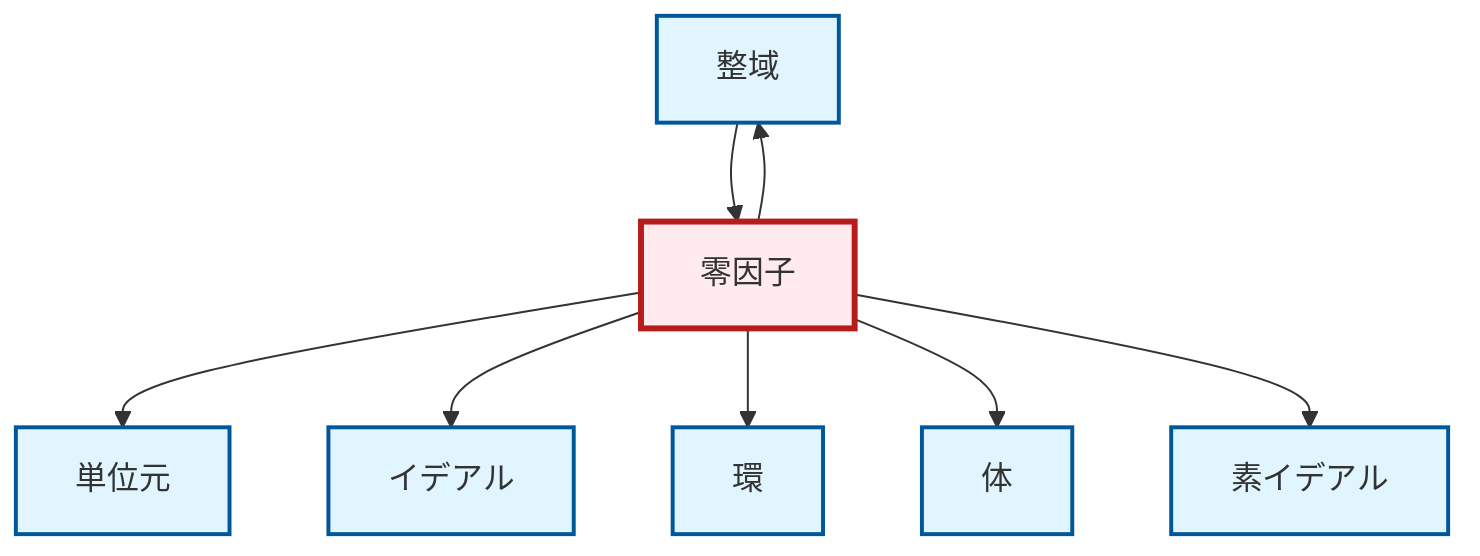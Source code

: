 graph TD
    classDef definition fill:#e1f5fe,stroke:#01579b,stroke-width:2px
    classDef theorem fill:#f3e5f5,stroke:#4a148c,stroke-width:2px
    classDef axiom fill:#fff3e0,stroke:#e65100,stroke-width:2px
    classDef example fill:#e8f5e9,stroke:#1b5e20,stroke-width:2px
    classDef current fill:#ffebee,stroke:#b71c1c,stroke-width:3px
    def-integral-domain["整域"]:::definition
    def-ideal["イデアル"]:::definition
    def-zero-divisor["零因子"]:::definition
    def-field["体"]:::definition
    def-identity-element["単位元"]:::definition
    def-ring["環"]:::definition
    def-prime-ideal["素イデアル"]:::definition
    def-zero-divisor --> def-integral-domain
    def-zero-divisor --> def-identity-element
    def-zero-divisor --> def-ideal
    def-integral-domain --> def-zero-divisor
    def-zero-divisor --> def-ring
    def-zero-divisor --> def-field
    def-zero-divisor --> def-prime-ideal
    class def-zero-divisor current